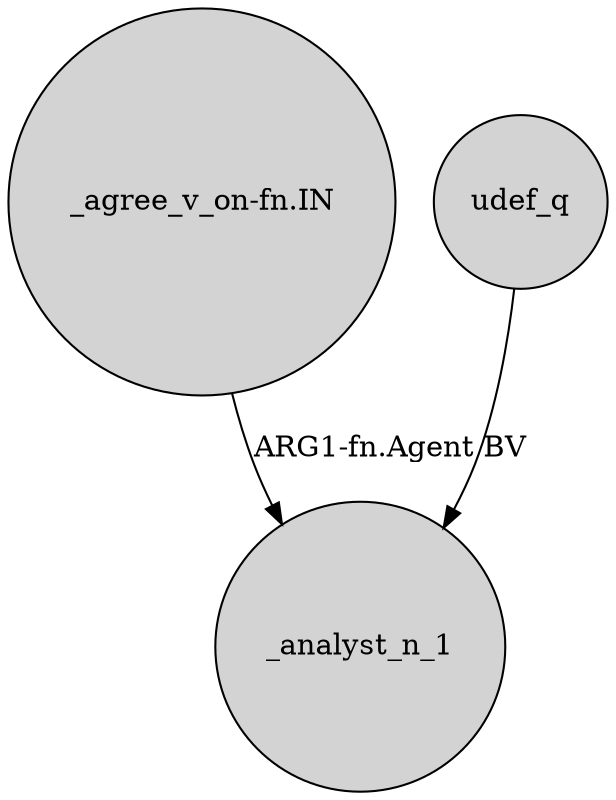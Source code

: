 digraph {
	node [shape=circle style=filled]
	"_agree_v_on-fn.IN" -> _analyst_n_1 [label="ARG1-fn.Agent"]
	udef_q -> _analyst_n_1 [label=BV]
}
